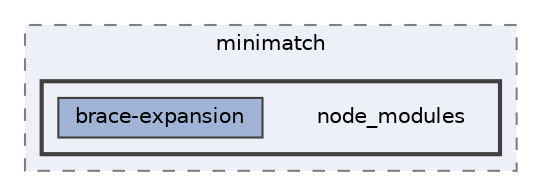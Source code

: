 digraph "pkiclassroomrescheduler/src/main/frontend/node_modules/minimatch/node_modules"
{
 // LATEX_PDF_SIZE
  bgcolor="transparent";
  edge [fontname=Helvetica,fontsize=10,labelfontname=Helvetica,labelfontsize=10];
  node [fontname=Helvetica,fontsize=10,shape=box,height=0.2,width=0.4];
  compound=true
  subgraph clusterdir_e3fc2acb26bb2455107a351036010ddd {
    graph [ bgcolor="#edf0f7", pencolor="grey50", label="minimatch", fontname=Helvetica,fontsize=10 style="filled,dashed", URL="dir_e3fc2acb26bb2455107a351036010ddd.html",tooltip=""]
  subgraph clusterdir_ed3685b702906391e5d12e88afd9bf3a {
    graph [ bgcolor="#edf0f7", pencolor="grey25", label="", fontname=Helvetica,fontsize=10 style="filled,bold", URL="dir_ed3685b702906391e5d12e88afd9bf3a.html",tooltip=""]
    dir_ed3685b702906391e5d12e88afd9bf3a [shape=plaintext, label="node_modules"];
  dir_0dec85f1bf9e00eab7fed5d89c86410e [label="brace-expansion", fillcolor="#a2b4d6", color="grey25", style="filled", URL="dir_0dec85f1bf9e00eab7fed5d89c86410e.html",tooltip=""];
  }
  }
}
